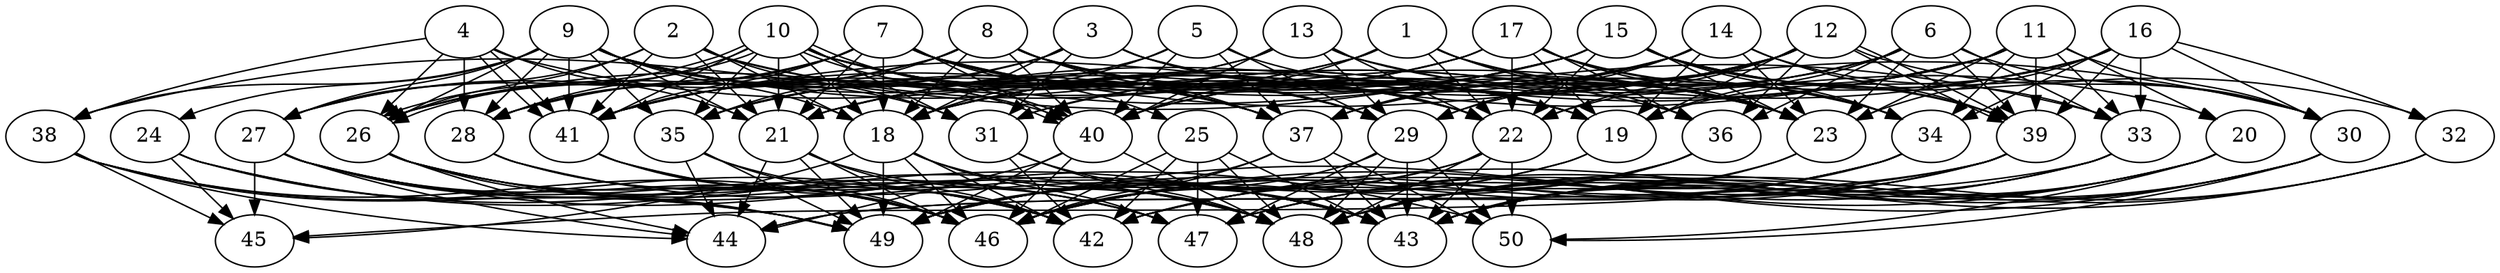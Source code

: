// DAG (tier=3-complex, mode=data, n=50, ccr=0.529, fat=0.721, density=0.727, regular=0.342, jump=0.300, mindata=4194304, maxdata=33554432)
// DAG automatically generated by daggen at Sun Aug 24 16:33:35 2025
// /home/ermia/Project/Environments/daggen/bin/daggen --dot --ccr 0.529 --fat 0.721 --regular 0.342 --density 0.727 --jump 0.300 --mindata 4194304 --maxdata 33554432 -n 50 
digraph G {
  1 [size="17126474050087810", alpha="0.13", expect_size="8563237025043905"]
  1 -> 22 [size ="509055126732800"]
  1 -> 23 [size ="509055126732800"]
  1 -> 26 [size ="509055126732800"]
  1 -> 34 [size ="509055126732800"]
  1 -> 36 [size ="509055126732800"]
  1 -> 40 [size ="509055126732800"]
  1 -> 41 [size ="509055126732800"]
  2 [size="5669890117017869312", alpha="0.10", expect_size="2834945058508934656"]
  2 -> 18 [size ="6691316188577792"]
  2 -> 21 [size ="6691316188577792"]
  2 -> 23 [size ="6691316188577792"]
  2 -> 26 [size ="6691316188577792"]
  2 -> 27 [size ="6691316188577792"]
  2 -> 31 [size ="6691316188577792"]
  2 -> 37 [size ="6691316188577792"]
  2 -> 41 [size ="6691316188577792"]
  3 [size="3811332155921865216", alpha="0.19", expect_size="1905666077960932608"]
  3 -> 18 [size ="1879392326254592"]
  3 -> 19 [size ="1879392326254592"]
  3 -> 22 [size ="1879392326254592"]
  3 -> 26 [size ="1879392326254592"]
  3 -> 31 [size ="1879392326254592"]
  3 -> 34 [size ="1879392326254592"]
  3 -> 41 [size ="1879392326254592"]
  4 [size="283151845456248864", alpha="0.14", expect_size="141575922728124432"]
  4 -> 19 [size ="5095866364854272"]
  4 -> 21 [size ="5095866364854272"]
  4 -> 26 [size ="5095866364854272"]
  4 -> 28 [size ="5095866364854272"]
  4 -> 38 [size ="5095866364854272"]
  4 -> 41 [size ="5095866364854272"]
  4 -> 41 [size ="5095866364854272"]
  5 [size="1867449374946494464", alpha="0.07", expect_size="933724687473247232"]
  5 -> 18 [size ="2442881977548800"]
  5 -> 19 [size ="2442881977548800"]
  5 -> 29 [size ="2442881977548800"]
  5 -> 35 [size ="2442881977548800"]
  5 -> 37 [size ="2442881977548800"]
  5 -> 40 [size ="2442881977548800"]
  6 [size="16685201548166318080", alpha="0.09", expect_size="8342600774083159040"]
  6 -> 18 [size ="8886658984312832"]
  6 -> 19 [size ="8886658984312832"]
  6 -> 23 [size ="8886658984312832"]
  6 -> 30 [size ="8886658984312832"]
  6 -> 33 [size ="8886658984312832"]
  6 -> 36 [size ="8886658984312832"]
  6 -> 37 [size ="8886658984312832"]
  6 -> 39 [size ="8886658984312832"]
  6 -> 40 [size ="8886658984312832"]
  7 [size="220267787448390336", alpha="0.14", expect_size="110133893724195168"]
  7 -> 18 [size ="263160707678208"]
  7 -> 19 [size ="263160707678208"]
  7 -> 21 [size ="263160707678208"]
  7 -> 23 [size ="263160707678208"]
  7 -> 25 [size ="263160707678208"]
  7 -> 26 [size ="263160707678208"]
  7 -> 27 [size ="263160707678208"]
  7 -> 28 [size ="263160707678208"]
  7 -> 29 [size ="263160707678208"]
  7 -> 30 [size ="263160707678208"]
  7 -> 37 [size ="263160707678208"]
  7 -> 40 [size ="263160707678208"]
  7 -> 41 [size ="263160707678208"]
  8 [size="19893840346166427910144", alpha="0.18", expect_size="9946920173083213955072"]
  8 -> 18 [size ="5873573474336768"]
  8 -> 19 [size ="5873573474336768"]
  8 -> 22 [size ="5873573474336768"]
  8 -> 23 [size ="5873573474336768"]
  8 -> 27 [size ="5873573474336768"]
  8 -> 28 [size ="5873573474336768"]
  8 -> 29 [size ="5873573474336768"]
  8 -> 35 [size ="5873573474336768"]
  8 -> 37 [size ="5873573474336768"]
  8 -> 40 [size ="5873573474336768"]
  9 [size="118725602804951568", alpha="0.14", expect_size="59362801402475784"]
  9 -> 18 [size ="6752105008201728"]
  9 -> 21 [size ="6752105008201728"]
  9 -> 22 [size ="6752105008201728"]
  9 -> 24 [size ="6752105008201728"]
  9 -> 26 [size ="6752105008201728"]
  9 -> 27 [size ="6752105008201728"]
  9 -> 28 [size ="6752105008201728"]
  9 -> 31 [size ="6752105008201728"]
  9 -> 35 [size ="6752105008201728"]
  9 -> 36 [size ="6752105008201728"]
  9 -> 37 [size ="6752105008201728"]
  9 -> 38 [size ="6752105008201728"]
  9 -> 40 [size ="6752105008201728"]
  9 -> 41 [size ="6752105008201728"]
  10 [size="80796152645625200", alpha="0.14", expect_size="40398076322812600"]
  10 -> 18 [size ="1564819022938112"]
  10 -> 21 [size ="1564819022938112"]
  10 -> 22 [size ="1564819022938112"]
  10 -> 26 [size ="1564819022938112"]
  10 -> 26 [size ="1564819022938112"]
  10 -> 28 [size ="1564819022938112"]
  10 -> 29 [size ="1564819022938112"]
  10 -> 31 [size ="1564819022938112"]
  10 -> 33 [size ="1564819022938112"]
  10 -> 35 [size ="1564819022938112"]
  10 -> 37 [size ="1564819022938112"]
  10 -> 40 [size ="1564819022938112"]
  10 -> 40 [size ="1564819022938112"]
  10 -> 41 [size ="1564819022938112"]
  11 [size="3934590029910887104512", alpha="0.02", expect_size="1967295014955443552256"]
  11 -> 18 [size ="1993836972736512"]
  11 -> 20 [size ="1993836972736512"]
  11 -> 21 [size ="1993836972736512"]
  11 -> 22 [size ="1993836972736512"]
  11 -> 23 [size ="1993836972736512"]
  11 -> 30 [size ="1993836972736512"]
  11 -> 33 [size ="1993836972736512"]
  11 -> 34 [size ="1993836972736512"]
  11 -> 39 [size ="1993836972736512"]
  11 -> 41 [size ="1993836972736512"]
  12 [size="27202681051149238272000", alpha="0.07", expect_size="13601340525574619136000"]
  12 -> 18 [size ="7235987256115200"]
  12 -> 19 [size ="7235987256115200"]
  12 -> 21 [size ="7235987256115200"]
  12 -> 22 [size ="7235987256115200"]
  12 -> 29 [size ="7235987256115200"]
  12 -> 30 [size ="7235987256115200"]
  12 -> 36 [size ="7235987256115200"]
  12 -> 39 [size ="7235987256115200"]
  12 -> 39 [size ="7235987256115200"]
  12 -> 40 [size ="7235987256115200"]
  13 [size="11121152975238812663808", alpha="0.12", expect_size="5560576487619406331904"]
  13 -> 20 [size ="3985870612856832"]
  13 -> 22 [size ="3985870612856832"]
  13 -> 23 [size ="3985870612856832"]
  13 -> 28 [size ="3985870612856832"]
  13 -> 29 [size ="3985870612856832"]
  13 -> 40 [size ="3985870612856832"]
  13 -> 41 [size ="3985870612856832"]
  14 [size="15511874116054417408000", alpha="0.15", expect_size="7755937058027208704000"]
  14 -> 19 [size ="4975837262643200"]
  14 -> 21 [size ="4975837262643200"]
  14 -> 23 [size ="4975837262643200"]
  14 -> 29 [size ="4975837262643200"]
  14 -> 33 [size ="4975837262643200"]
  14 -> 37 [size ="4975837262643200"]
  14 -> 39 [size ="4975837262643200"]
  14 -> 40 [size ="4975837262643200"]
  15 [size="3169338298422535680", alpha="0.03", expect_size="1584669149211267840"]
  15 -> 22 [size ="1727162386219008"]
  15 -> 23 [size ="1727162386219008"]
  15 -> 30 [size ="1727162386219008"]
  15 -> 31 [size ="1727162386219008"]
  15 -> 32 [size ="1727162386219008"]
  15 -> 34 [size ="1727162386219008"]
  15 -> 35 [size ="1727162386219008"]
  15 -> 38 [size ="1727162386219008"]
  15 -> 39 [size ="1727162386219008"]
  15 -> 41 [size ="1727162386219008"]
  16 [size="18810848116447318016", alpha="0.16", expect_size="9405424058223659008"]
  16 -> 19 [size ="7997089652932608"]
  16 -> 23 [size ="7997089652932608"]
  16 -> 30 [size ="7997089652932608"]
  16 -> 31 [size ="7997089652932608"]
  16 -> 32 [size ="7997089652932608"]
  16 -> 33 [size ="7997089652932608"]
  16 -> 34 [size ="7997089652932608"]
  16 -> 37 [size ="7997089652932608"]
  16 -> 39 [size ="7997089652932608"]
  17 [size="292310678377885312", alpha="0.04", expect_size="146155339188942656"]
  17 -> 18 [size ="7091844764663808"]
  17 -> 19 [size ="7091844764663808"]
  17 -> 21 [size ="7091844764663808"]
  17 -> 22 [size ="7091844764663808"]
  17 -> 23 [size ="7091844764663808"]
  17 -> 34 [size ="7091844764663808"]
  17 -> 35 [size ="7091844764663808"]
  17 -> 36 [size ="7091844764663808"]
  17 -> 39 [size ="7091844764663808"]
  18 [size="3460425983276104024064", alpha="0.15", expect_size="1730212991638052012032"]
  18 -> 42 [size ="1830246970032128"]
  18 -> 45 [size ="1830246970032128"]
  18 -> 46 [size ="1830246970032128"]
  18 -> 47 [size ="1830246970032128"]
  18 -> 48 [size ="1830246970032128"]
  18 -> 49 [size ="1830246970032128"]
  19 [size="13708423185295581642752", alpha="0.11", expect_size="6854211592647790821376"]
  19 -> 46 [size ="4582280341225472"]
  19 -> 49 [size ="4582280341225472"]
  20 [size="450316818853177408", alpha="0.13", expect_size="225158409426588704"]
  20 -> 43 [size ="214099958956032"]
  20 -> 46 [size ="214099958956032"]
  20 -> 47 [size ="214099958956032"]
  20 -> 48 [size ="214099958956032"]
  20 -> 50 [size ="214099958956032"]
  21 [size="281147659216861696", alpha="0.12", expect_size="140573829608430848"]
  21 -> 42 [size ="7183850346119168"]
  21 -> 44 [size ="7183850346119168"]
  21 -> 46 [size ="7183850346119168"]
  21 -> 48 [size ="7183850346119168"]
  21 -> 49 [size ="7183850346119168"]
  22 [size="6940428280451030016", alpha="0.02", expect_size="3470214140225515008"]
  22 -> 43 [size ="5177236197998592"]
  22 -> 46 [size ="5177236197998592"]
  22 -> 48 [size ="5177236197998592"]
  22 -> 49 [size ="5177236197998592"]
  22 -> 50 [size ="5177236197998592"]
  23 [size="27801648703076193796096", alpha="0.16", expect_size="13900824351538096898048"]
  23 -> 43 [size ="7341819243266048"]
  23 -> 48 [size ="7341819243266048"]
  24 [size="62588420375238456", alpha="0.07", expect_size="31294210187619228"]
  24 -> 43 [size ="2737876865384448"]
  24 -> 45 [size ="2737876865384448"]
  24 -> 48 [size ="2737876865384448"]
  24 -> 49 [size ="2737876865384448"]
  25 [size="83666113554768688", alpha="0.05", expect_size="41833056777384344"]
  25 -> 42 [size ="6914910105632768"]
  25 -> 43 [size ="6914910105632768"]
  25 -> 46 [size ="6914910105632768"]
  25 -> 47 [size ="6914910105632768"]
  25 -> 48 [size ="6914910105632768"]
  26 [size="8681025351368448000", alpha="0.08", expect_size="4340512675684224000"]
  26 -> 43 [size ="5055835013120000"]
  26 -> 44 [size ="5055835013120000"]
  26 -> 46 [size ="5055835013120000"]
  26 -> 47 [size ="5055835013120000"]
  26 -> 48 [size ="5055835013120000"]
  26 -> 49 [size ="5055835013120000"]
  27 [size="572249437937757248", alpha="0.01", expect_size="286124718968878624"]
  27 -> 42 [size ="224305010966528"]
  27 -> 44 [size ="224305010966528"]
  27 -> 45 [size ="224305010966528"]
  27 -> 46 [size ="224305010966528"]
  27 -> 47 [size ="224305010966528"]
  27 -> 49 [size ="224305010966528"]
  27 -> 50 [size ="224305010966528"]
  28 [size="9405603895256868192256", alpha="0.09", expect_size="4702801947628434096128"]
  28 -> 42 [size ="3564629884141568"]
  28 -> 43 [size ="3564629884141568"]
  28 -> 46 [size ="3564629884141568"]
  29 [size="120202253518311904", alpha="0.02", expect_size="60101126759155952"]
  29 -> 43 [size ="1907876155097088"]
  29 -> 46 [size ="1907876155097088"]
  29 -> 47 [size ="1907876155097088"]
  29 -> 48 [size ="1907876155097088"]
  29 -> 50 [size ="1907876155097088"]
  30 [size="2111257974649699072", alpha="0.04", expect_size="1055628987324849536"]
  30 -> 43 [size ="1515038984634368"]
  30 -> 47 [size ="1515038984634368"]
  30 -> 48 [size ="1515038984634368"]
  30 -> 49 [size ="1515038984634368"]
  30 -> 50 [size ="1515038984634368"]
  31 [size="767206769679138816000", alpha="0.13", expect_size="383603384839569408000"]
  31 -> 42 [size ="670447750348800"]
  31 -> 43 [size ="670447750348800"]
  31 -> 48 [size ="670447750348800"]
  32 [size="9863655915696166912", alpha="0.11", expect_size="4931827957848083456"]
  32 -> 42 [size ="4580319965478912"]
  32 -> 43 [size ="4580319965478912"]
  32 -> 48 [size ="4580319965478912"]
  33 [size="204753616387817856", alpha="0.09", expect_size="102376808193908928"]
  33 -> 42 [size ="5071911117651968"]
  33 -> 43 [size ="5071911117651968"]
  33 -> 44 [size ="5071911117651968"]
  33 -> 48 [size ="5071911117651968"]
  34 [size="14168503758597626", alpha="0.02", expect_size="7084251879298813"]
  34 -> 42 [size ="280346952204288"]
  34 -> 43 [size ="280346952204288"]
  34 -> 46 [size ="280346952204288"]
  34 -> 49 [size ="280346952204288"]
  35 [size="10280589852344356864", alpha="0.04", expect_size="5140294926172178432"]
  35 -> 42 [size ="4189548531679232"]
  35 -> 44 [size ="4189548531679232"]
  35 -> 46 [size ="4189548531679232"]
  35 -> 49 [size ="4189548531679232"]
  36 [size="10146562861334138880", alpha="0.19", expect_size="5073281430667069440"]
  36 -> 42 [size ="3607643713175552"]
  36 -> 48 [size ="3607643713175552"]
  36 -> 49 [size ="3607643713175552"]
  37 [size="26377580993505656832000", alpha="0.04", expect_size="13188790496752828416000"]
  37 -> 43 [size ="7088918180659200"]
  37 -> 46 [size ="7088918180659200"]
  37 -> 49 [size ="7088918180659200"]
  37 -> 50 [size ="7088918180659200"]
  38 [size="370467335527820224", alpha="0.05", expect_size="185233667763910112"]
  38 -> 42 [size ="363527785152512"]
  38 -> 44 [size ="363527785152512"]
  38 -> 45 [size ="363527785152512"]
  38 -> 46 [size ="363527785152512"]
  38 -> 49 [size ="363527785152512"]
  39 [size="7317744884690913280", alpha="0.07", expect_size="3658872442345456640"]
  39 -> 43 [size ="4500694291709952"]
  39 -> 44 [size ="4500694291709952"]
  39 -> 45 [size ="4500694291709952"]
  39 -> 46 [size ="4500694291709952"]
  39 -> 47 [size ="4500694291709952"]
  40 [size="1028256478338421504", alpha="0.16", expect_size="514128239169210752"]
  40 -> 44 [size ="377914709245952"]
  40 -> 46 [size ="377914709245952"]
  40 -> 48 [size ="377914709245952"]
  40 -> 49 [size ="377914709245952"]
  41 [size="6049388444011035648", alpha="0.11", expect_size="3024694222005517824"]
  41 -> 43 [size ="2892457142386688"]
  41 -> 46 [size ="2892457142386688"]
  41 -> 47 [size ="2892457142386688"]
  42 [size="20846735389308592", alpha="0.01", expect_size="10423367694654296"]
  43 [size="21299265994051551232000", alpha="0.08", expect_size="10649632997025775616000"]
  44 [size="16029602953123655057408", alpha="0.12", expect_size="8014801476561827528704"]
  45 [size="5962808634013104128", alpha="0.14", expect_size="2981404317006552064"]
  46 [size="87225030237608032", alpha="0.07", expect_size="43612515118804016"]
  47 [size="241717165278226912", alpha="0.15", expect_size="120858582639113456"]
  48 [size="11433359507599534080", alpha="0.06", expect_size="5716679753799767040"]
  49 [size="799840323781001216000", alpha="0.11", expect_size="399920161890500608000"]
  50 [size="11857656167171135488", alpha="0.13", expect_size="5928828083585567744"]
}